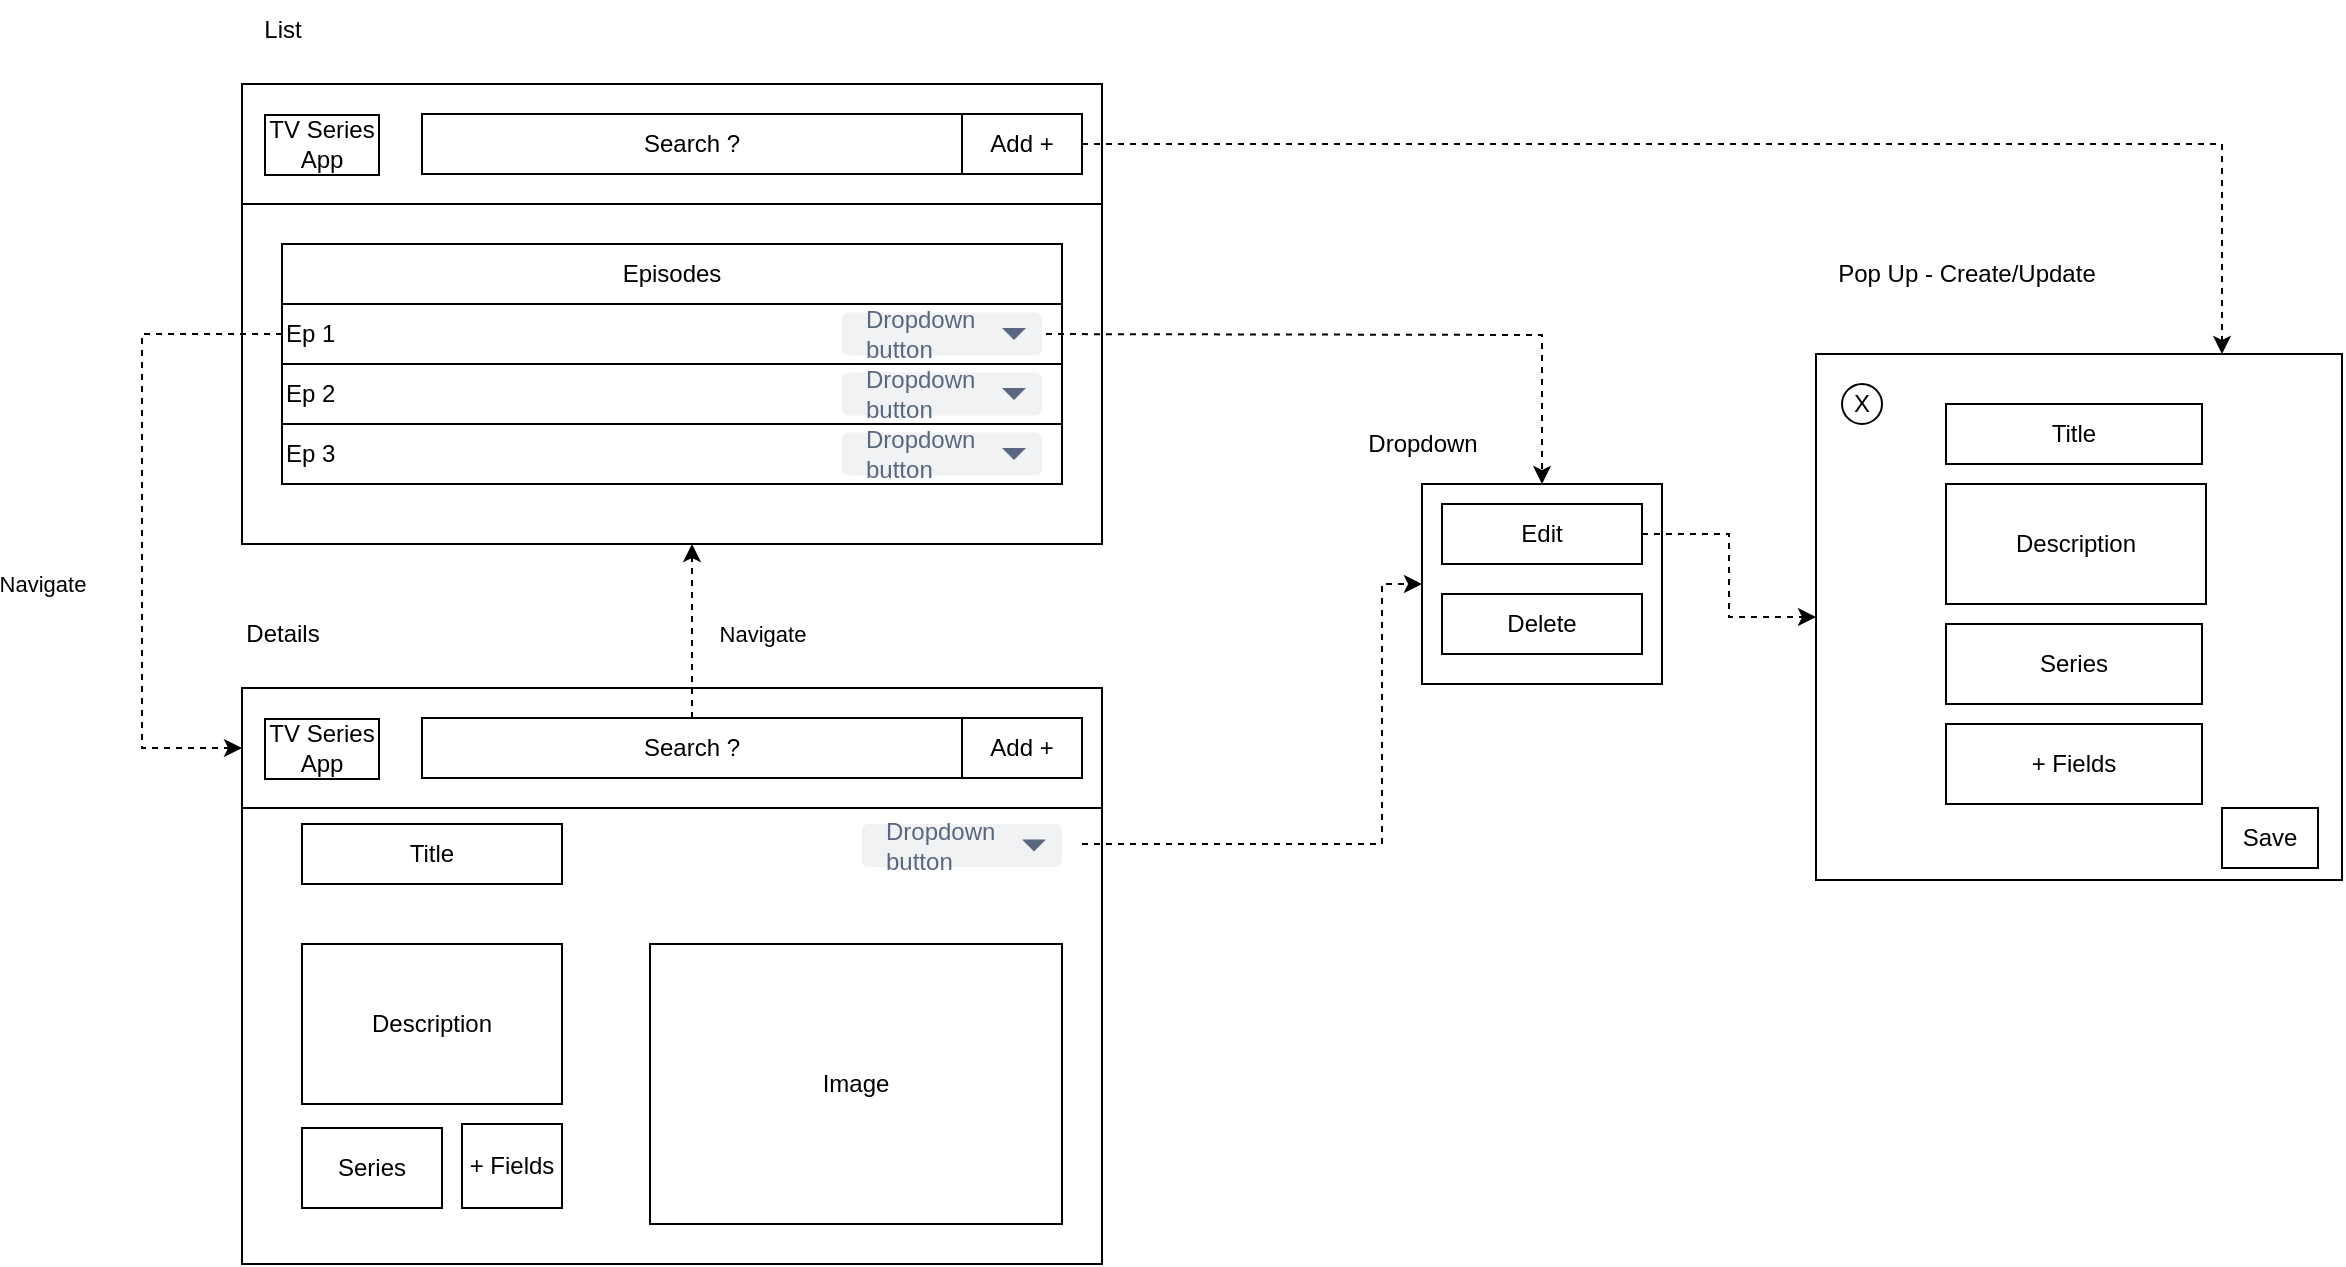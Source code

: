 <mxfile version="24.7.17">
  <diagram name="Página-1" id="jwxUT50I_0sCfAWHS3V6">
    <mxGraphModel dx="2261" dy="827" grid="1" gridSize="10" guides="1" tooltips="1" connect="1" arrows="1" fold="1" page="1" pageScale="1" pageWidth="827" pageHeight="1169" math="0" shadow="0">
      <root>
        <mxCell id="0" />
        <mxCell id="1" parent="0" />
        <mxCell id="w-e8tKdFTUfJYsXYDsu--73" value="" style="rounded=0;whiteSpace=wrap;html=1;" vertex="1" parent="1">
          <mxGeometry x="630" y="270" width="120" height="100" as="geometry" />
        </mxCell>
        <mxCell id="w-e8tKdFTUfJYsXYDsu--1" value="" style="rounded=0;whiteSpace=wrap;html=1;" vertex="1" parent="1">
          <mxGeometry x="40" y="70" width="430" height="230" as="geometry" />
        </mxCell>
        <mxCell id="w-e8tKdFTUfJYsXYDsu--2" value="List" style="text;html=1;align=center;verticalAlign=middle;resizable=0;points=[];autosize=1;strokeColor=none;fillColor=none;" vertex="1" parent="1">
          <mxGeometry x="40" y="28" width="40" height="30" as="geometry" />
        </mxCell>
        <mxCell id="w-e8tKdFTUfJYsXYDsu--3" value="" style="rounded=0;whiteSpace=wrap;html=1;" vertex="1" parent="1">
          <mxGeometry x="40" y="70" width="430" height="60" as="geometry" />
        </mxCell>
        <mxCell id="w-e8tKdFTUfJYsXYDsu--5" value="TV Series App" style="text;html=1;align=center;verticalAlign=middle;whiteSpace=wrap;rounded=0;labelBackgroundColor=none;labelBorderColor=default;" vertex="1" parent="1">
          <mxGeometry x="50" y="85" width="60" height="30" as="geometry" />
        </mxCell>
        <mxCell id="w-e8tKdFTUfJYsXYDsu--11" value="Search ?" style="text;html=1;align=center;verticalAlign=middle;whiteSpace=wrap;rounded=0;labelBackgroundColor=none;labelBorderColor=none;strokeColor=default;" vertex="1" parent="1">
          <mxGeometry x="130" y="85" width="270" height="30" as="geometry" />
        </mxCell>
        <mxCell id="w-e8tKdFTUfJYsXYDsu--81" style="edgeStyle=orthogonalEdgeStyle;rounded=0;orthogonalLoop=1;jettySize=auto;html=1;dashed=1;" edge="1" parent="1" source="w-e8tKdFTUfJYsXYDsu--12" target="w-e8tKdFTUfJYsXYDsu--78">
          <mxGeometry relative="1" as="geometry">
            <Array as="points">
              <mxPoint x="1030" y="100" />
            </Array>
          </mxGeometry>
        </mxCell>
        <mxCell id="w-e8tKdFTUfJYsXYDsu--12" value="Add +" style="text;html=1;align=center;verticalAlign=middle;whiteSpace=wrap;rounded=0;labelBackgroundColor=none;labelBorderColor=none;strokeColor=default;" vertex="1" parent="1">
          <mxGeometry x="400" y="85" width="60" height="30" as="geometry" />
        </mxCell>
        <mxCell id="w-e8tKdFTUfJYsXYDsu--17" value="" style="rounded=0;whiteSpace=wrap;html=1;" vertex="1" parent="1">
          <mxGeometry x="40" y="372" width="430" height="288" as="geometry" />
        </mxCell>
        <mxCell id="w-e8tKdFTUfJYsXYDsu--18" value="Details" style="text;html=1;align=center;verticalAlign=middle;resizable=0;points=[];autosize=1;strokeColor=none;fillColor=none;" vertex="1" parent="1">
          <mxGeometry x="30" y="330" width="60" height="30" as="geometry" />
        </mxCell>
        <mxCell id="w-e8tKdFTUfJYsXYDsu--19" value="" style="rounded=0;whiteSpace=wrap;html=1;" vertex="1" parent="1">
          <mxGeometry x="40" y="372" width="430" height="60" as="geometry" />
        </mxCell>
        <mxCell id="w-e8tKdFTUfJYsXYDsu--20" value="TV Series App" style="text;html=1;align=center;verticalAlign=middle;whiteSpace=wrap;rounded=0;labelBackgroundColor=none;labelBorderColor=default;" vertex="1" parent="1">
          <mxGeometry x="50" y="387" width="60" height="30" as="geometry" />
        </mxCell>
        <mxCell id="w-e8tKdFTUfJYsXYDsu--29" value="Image" style="rounded=0;whiteSpace=wrap;html=1;" vertex="1" parent="1">
          <mxGeometry x="244" y="500" width="206" height="140" as="geometry" />
        </mxCell>
        <mxCell id="w-e8tKdFTUfJYsXYDsu--30" value="Title" style="rounded=0;whiteSpace=wrap;html=1;" vertex="1" parent="1">
          <mxGeometry x="70" y="440" width="130" height="30" as="geometry" />
        </mxCell>
        <mxCell id="w-e8tKdFTUfJYsXYDsu--31" value="Description" style="rounded=0;whiteSpace=wrap;html=1;" vertex="1" parent="1">
          <mxGeometry x="70" y="500" width="130" height="80" as="geometry" />
        </mxCell>
        <mxCell id="w-e8tKdFTUfJYsXYDsu--32" value="Series" style="rounded=0;whiteSpace=wrap;html=1;" vertex="1" parent="1">
          <mxGeometry x="70" y="592" width="70" height="40" as="geometry" />
        </mxCell>
        <mxCell id="w-e8tKdFTUfJYsXYDsu--33" value="+ Fields" style="rounded=0;whiteSpace=wrap;html=1;" vertex="1" parent="1">
          <mxGeometry x="150" y="590" width="50" height="42" as="geometry" />
        </mxCell>
        <mxCell id="w-e8tKdFTUfJYsXYDsu--68" style="edgeStyle=orthogonalEdgeStyle;rounded=0;orthogonalLoop=1;jettySize=auto;html=1;dashed=1;" edge="1" parent="1" target="w-e8tKdFTUfJYsXYDsu--73">
          <mxGeometry relative="1" as="geometry">
            <mxPoint x="460" y="450" as="sourcePoint" />
            <mxPoint x="630" y="300" as="targetPoint" />
            <Array as="points">
              <mxPoint x="610" y="450" />
              <mxPoint x="610" y="320" />
            </Array>
          </mxGeometry>
        </mxCell>
        <mxCell id="w-e8tKdFTUfJYsXYDsu--46" value="" style="rounded=0;whiteSpace=wrap;html=1;" vertex="1" parent="1">
          <mxGeometry x="60" y="150" width="390" height="120" as="geometry" />
        </mxCell>
        <mxCell id="w-e8tKdFTUfJYsXYDsu--64" value="" style="edgeStyle=orthogonalEdgeStyle;rounded=0;orthogonalLoop=1;jettySize=auto;html=1;" edge="1" parent="1" source="w-e8tKdFTUfJYsXYDsu--47" target="w-e8tKdFTUfJYsXYDsu--52">
          <mxGeometry relative="1" as="geometry" />
        </mxCell>
        <mxCell id="w-e8tKdFTUfJYsXYDsu--47" value="Episodes" style="rounded=0;whiteSpace=wrap;html=1;" vertex="1" parent="1">
          <mxGeometry x="60" y="150" width="390" height="30" as="geometry" />
        </mxCell>
        <mxCell id="w-e8tKdFTUfJYsXYDsu--69" style="edgeStyle=orthogonalEdgeStyle;rounded=0;orthogonalLoop=1;jettySize=auto;html=1;dashed=1;" edge="1" parent="1" source="w-e8tKdFTUfJYsXYDsu--52" target="w-e8tKdFTUfJYsXYDsu--19">
          <mxGeometry relative="1" as="geometry">
            <Array as="points">
              <mxPoint x="-10" y="195" />
              <mxPoint x="-10" y="402" />
            </Array>
          </mxGeometry>
        </mxCell>
        <mxCell id="w-e8tKdFTUfJYsXYDsu--70" value="Navigate" style="edgeLabel;html=1;align=center;verticalAlign=middle;resizable=0;points=[];" vertex="1" connectable="0" parent="w-e8tKdFTUfJYsXYDsu--69">
          <mxGeometry x="0.315" y="2" relative="1" as="geometry">
            <mxPoint x="-52" y="-20" as="offset" />
          </mxGeometry>
        </mxCell>
        <mxCell id="w-e8tKdFTUfJYsXYDsu--52" value="Ep 1" style="rounded=0;whiteSpace=wrap;html=1;align=left;" vertex="1" parent="1">
          <mxGeometry x="60" y="180" width="390" height="30" as="geometry" />
        </mxCell>
        <mxCell id="w-e8tKdFTUfJYsXYDsu--53" value="Ep 2" style="rounded=0;whiteSpace=wrap;html=1;align=left;" vertex="1" parent="1">
          <mxGeometry x="60" y="210" width="390" height="30" as="geometry" />
        </mxCell>
        <mxCell id="w-e8tKdFTUfJYsXYDsu--54" value="Ep 3" style="rounded=0;whiteSpace=wrap;html=1;align=left;" vertex="1" parent="1">
          <mxGeometry x="60" y="240" width="390" height="30" as="geometry" />
        </mxCell>
        <mxCell id="w-e8tKdFTUfJYsXYDsu--67" style="edgeStyle=orthogonalEdgeStyle;rounded=0;orthogonalLoop=1;jettySize=auto;html=1;dashed=1;" edge="1" parent="1" target="w-e8tKdFTUfJYsXYDsu--73">
          <mxGeometry relative="1" as="geometry">
            <mxPoint x="430" y="195" as="sourcePoint" />
            <mxPoint x="690" y="270" as="targetPoint" />
          </mxGeometry>
        </mxCell>
        <mxCell id="w-e8tKdFTUfJYsXYDsu--66" value="Dropdown" style="text;html=1;align=center;verticalAlign=middle;resizable=0;points=[];autosize=1;strokeColor=none;fillColor=none;" vertex="1" parent="1">
          <mxGeometry x="590" y="235" width="80" height="30" as="geometry" />
        </mxCell>
        <mxCell id="w-e8tKdFTUfJYsXYDsu--71" value="Delete" style="rounded=0;whiteSpace=wrap;html=1;" vertex="1" parent="1">
          <mxGeometry x="640" y="325" width="100" height="30" as="geometry" />
        </mxCell>
        <mxCell id="w-e8tKdFTUfJYsXYDsu--80" style="edgeStyle=orthogonalEdgeStyle;rounded=0;orthogonalLoop=1;jettySize=auto;html=1;dashed=1;" edge="1" parent="1" source="w-e8tKdFTUfJYsXYDsu--72" target="w-e8tKdFTUfJYsXYDsu--78">
          <mxGeometry relative="1" as="geometry" />
        </mxCell>
        <mxCell id="w-e8tKdFTUfJYsXYDsu--72" value="Edit" style="rounded=0;whiteSpace=wrap;html=1;" vertex="1" parent="1">
          <mxGeometry x="640" y="280" width="100" height="30" as="geometry" />
        </mxCell>
        <mxCell id="w-e8tKdFTUfJYsXYDsu--78" value="" style="whiteSpace=wrap;html=1;aspect=fixed;" vertex="1" parent="1">
          <mxGeometry x="827" y="205" width="263" height="263" as="geometry" />
        </mxCell>
        <mxCell id="w-e8tKdFTUfJYsXYDsu--79" value="Pop Up - Create/Update" style="text;html=1;align=center;verticalAlign=middle;resizable=0;points=[];autosize=1;strokeColor=none;fillColor=none;" vertex="1" parent="1">
          <mxGeometry x="827" y="150" width="150" height="30" as="geometry" />
        </mxCell>
        <mxCell id="w-e8tKdFTUfJYsXYDsu--84" style="edgeStyle=orthogonalEdgeStyle;rounded=0;orthogonalLoop=1;jettySize=auto;html=1;dashed=1;" edge="1" parent="1" source="w-e8tKdFTUfJYsXYDsu--82" target="w-e8tKdFTUfJYsXYDsu--1">
          <mxGeometry relative="1" as="geometry">
            <Array as="points">
              <mxPoint x="265" y="320" />
              <mxPoint x="265" y="320" />
            </Array>
          </mxGeometry>
        </mxCell>
        <mxCell id="w-e8tKdFTUfJYsXYDsu--85" value="Navigate" style="edgeLabel;html=1;align=center;verticalAlign=middle;resizable=0;points=[];" vertex="1" connectable="0" parent="w-e8tKdFTUfJYsXYDsu--84">
          <mxGeometry x="-0.035" y="-4" relative="1" as="geometry">
            <mxPoint x="31" as="offset" />
          </mxGeometry>
        </mxCell>
        <mxCell id="w-e8tKdFTUfJYsXYDsu--82" value="Search ?" style="text;html=1;align=center;verticalAlign=middle;whiteSpace=wrap;rounded=0;labelBackgroundColor=none;labelBorderColor=none;strokeColor=default;" vertex="1" parent="1">
          <mxGeometry x="130" y="387" width="270" height="30" as="geometry" />
        </mxCell>
        <mxCell id="w-e8tKdFTUfJYsXYDsu--87" value="Add +" style="text;html=1;align=center;verticalAlign=middle;whiteSpace=wrap;rounded=0;labelBackgroundColor=none;labelBorderColor=none;strokeColor=default;" vertex="1" parent="1">
          <mxGeometry x="400" y="387" width="60" height="30" as="geometry" />
        </mxCell>
        <mxCell id="w-e8tKdFTUfJYsXYDsu--88" value="Title" style="rounded=0;whiteSpace=wrap;html=1;" vertex="1" parent="1">
          <mxGeometry x="892" y="230" width="128" height="30" as="geometry" />
        </mxCell>
        <mxCell id="w-e8tKdFTUfJYsXYDsu--89" value="Description" style="rounded=0;whiteSpace=wrap;html=1;" vertex="1" parent="1">
          <mxGeometry x="892" y="270" width="130" height="60" as="geometry" />
        </mxCell>
        <mxCell id="w-e8tKdFTUfJYsXYDsu--90" value="Series" style="rounded=0;whiteSpace=wrap;html=1;" vertex="1" parent="1">
          <mxGeometry x="892" y="340" width="128" height="40" as="geometry" />
        </mxCell>
        <mxCell id="w-e8tKdFTUfJYsXYDsu--91" value="+ Fields" style="rounded=0;whiteSpace=wrap;html=1;" vertex="1" parent="1">
          <mxGeometry x="892" y="390" width="128" height="40" as="geometry" />
        </mxCell>
        <mxCell id="w-e8tKdFTUfJYsXYDsu--92" value="X" style="ellipse;whiteSpace=wrap;html=1;aspect=fixed;" vertex="1" parent="1">
          <mxGeometry x="840" y="220" width="20" height="20" as="geometry" />
        </mxCell>
        <mxCell id="w-e8tKdFTUfJYsXYDsu--94" value="Save" style="rounded=0;whiteSpace=wrap;html=1;" vertex="1" parent="1">
          <mxGeometry x="1030" y="432" width="48" height="30" as="geometry" />
        </mxCell>
        <mxCell id="w-e8tKdFTUfJYsXYDsu--97" value="Dropdown button" style="rounded=1;fillColor=#F1F2F4;strokeColor=none;html=1;whiteSpace=wrap;fontColor=#596780;align=left;fontSize=12;spacingLeft=10;sketch=0;" vertex="1" parent="1">
          <mxGeometry x="340" y="184.25" width="100" height="21.5" as="geometry" />
        </mxCell>
        <mxCell id="w-e8tKdFTUfJYsXYDsu--98" value="" style="shape=triangle;direction=south;fillColor=#596780;strokeColor=none;html=1;sketch=0;" vertex="1" parent="w-e8tKdFTUfJYsXYDsu--97">
          <mxGeometry x="1" y="0.5" width="12" height="6" relative="1" as="geometry">
            <mxPoint x="-20" y="-3" as="offset" />
          </mxGeometry>
        </mxCell>
        <mxCell id="w-e8tKdFTUfJYsXYDsu--100" value="Dropdown button" style="rounded=1;fillColor=#F1F2F4;strokeColor=none;html=1;whiteSpace=wrap;fontColor=#596780;align=left;fontSize=12;spacingLeft=10;sketch=0;" vertex="1" parent="1">
          <mxGeometry x="340" y="214.25" width="100" height="21.5" as="geometry" />
        </mxCell>
        <mxCell id="w-e8tKdFTUfJYsXYDsu--101" value="" style="shape=triangle;direction=south;fillColor=#596780;strokeColor=none;html=1;sketch=0;" vertex="1" parent="w-e8tKdFTUfJYsXYDsu--100">
          <mxGeometry x="1" y="0.5" width="12" height="6" relative="1" as="geometry">
            <mxPoint x="-20" y="-3" as="offset" />
          </mxGeometry>
        </mxCell>
        <mxCell id="w-e8tKdFTUfJYsXYDsu--103" value="Dropdown button" style="rounded=1;fillColor=#F1F2F4;strokeColor=none;html=1;whiteSpace=wrap;fontColor=#596780;align=left;fontSize=12;spacingLeft=10;sketch=0;" vertex="1" parent="1">
          <mxGeometry x="340" y="244.25" width="100" height="21.5" as="geometry" />
        </mxCell>
        <mxCell id="w-e8tKdFTUfJYsXYDsu--104" value="" style="shape=triangle;direction=south;fillColor=#596780;strokeColor=none;html=1;sketch=0;" vertex="1" parent="w-e8tKdFTUfJYsXYDsu--103">
          <mxGeometry x="1" y="0.5" width="12" height="6" relative="1" as="geometry">
            <mxPoint x="-20" y="-3" as="offset" />
          </mxGeometry>
        </mxCell>
        <mxCell id="w-e8tKdFTUfJYsXYDsu--105" value="Dropdown button" style="rounded=1;fillColor=#F1F2F4;strokeColor=none;html=1;whiteSpace=wrap;fontColor=#596780;align=left;fontSize=12;spacingLeft=10;sketch=0;" vertex="1" parent="1">
          <mxGeometry x="350" y="440" width="100" height="21.5" as="geometry" />
        </mxCell>
        <mxCell id="w-e8tKdFTUfJYsXYDsu--106" value="" style="shape=triangle;direction=south;fillColor=#596780;strokeColor=none;html=1;sketch=0;" vertex="1" parent="w-e8tKdFTUfJYsXYDsu--105">
          <mxGeometry x="1" y="0.5" width="12" height="6" relative="1" as="geometry">
            <mxPoint x="-20" y="-3" as="offset" />
          </mxGeometry>
        </mxCell>
      </root>
    </mxGraphModel>
  </diagram>
</mxfile>

